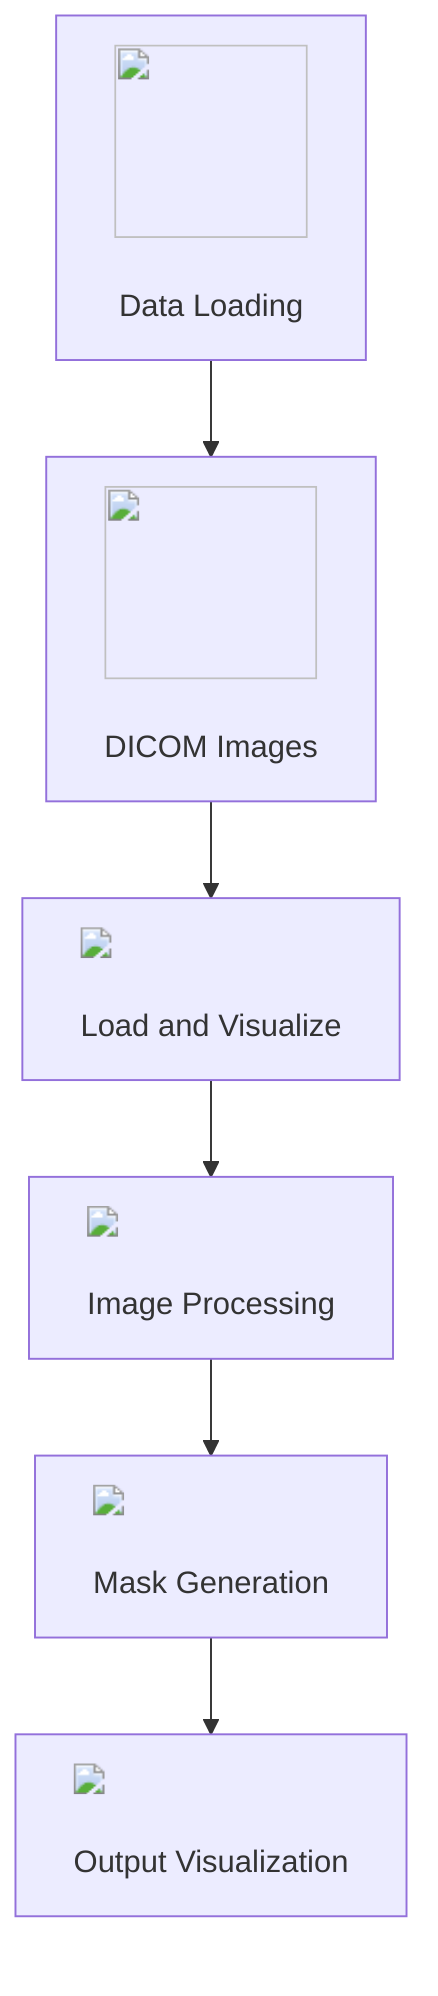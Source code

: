 graph TD;
    A["<img src='icons/file.svg' width=100 height=100/> <br/> Data Loading"] --> B["<img src='icons/database.svg' width=100 height=100/> <br/> DICOM Images"];
    B --> C["<img src='path/to/lineplot.svg'/> <br/> Load and Visualize"];
    C --> D["<img src='path/to/scatter_plot.svg'/> <br/> Image Processing"];
    D --> E["<img src='path/to/boxplot_template.svg'/> <br/> Mask Generation"];
    E --> F["<img src='path/to/lineplot_template.svg'/> <br/> Output Visualization"];